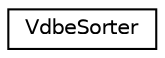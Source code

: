 digraph "Graphical Class Hierarchy"
{
 // LATEX_PDF_SIZE
  edge [fontname="Helvetica",fontsize="10",labelfontname="Helvetica",labelfontsize="10"];
  node [fontname="Helvetica",fontsize="10",shape=record];
  rankdir="LR";
  Node0 [label="VdbeSorter",height=0.2,width=0.4,color="black", fillcolor="white", style="filled",URL="$db/d1b/sqlite3_8c.html#d0/d1b/structVdbeSorter",tooltip=" "];
}

